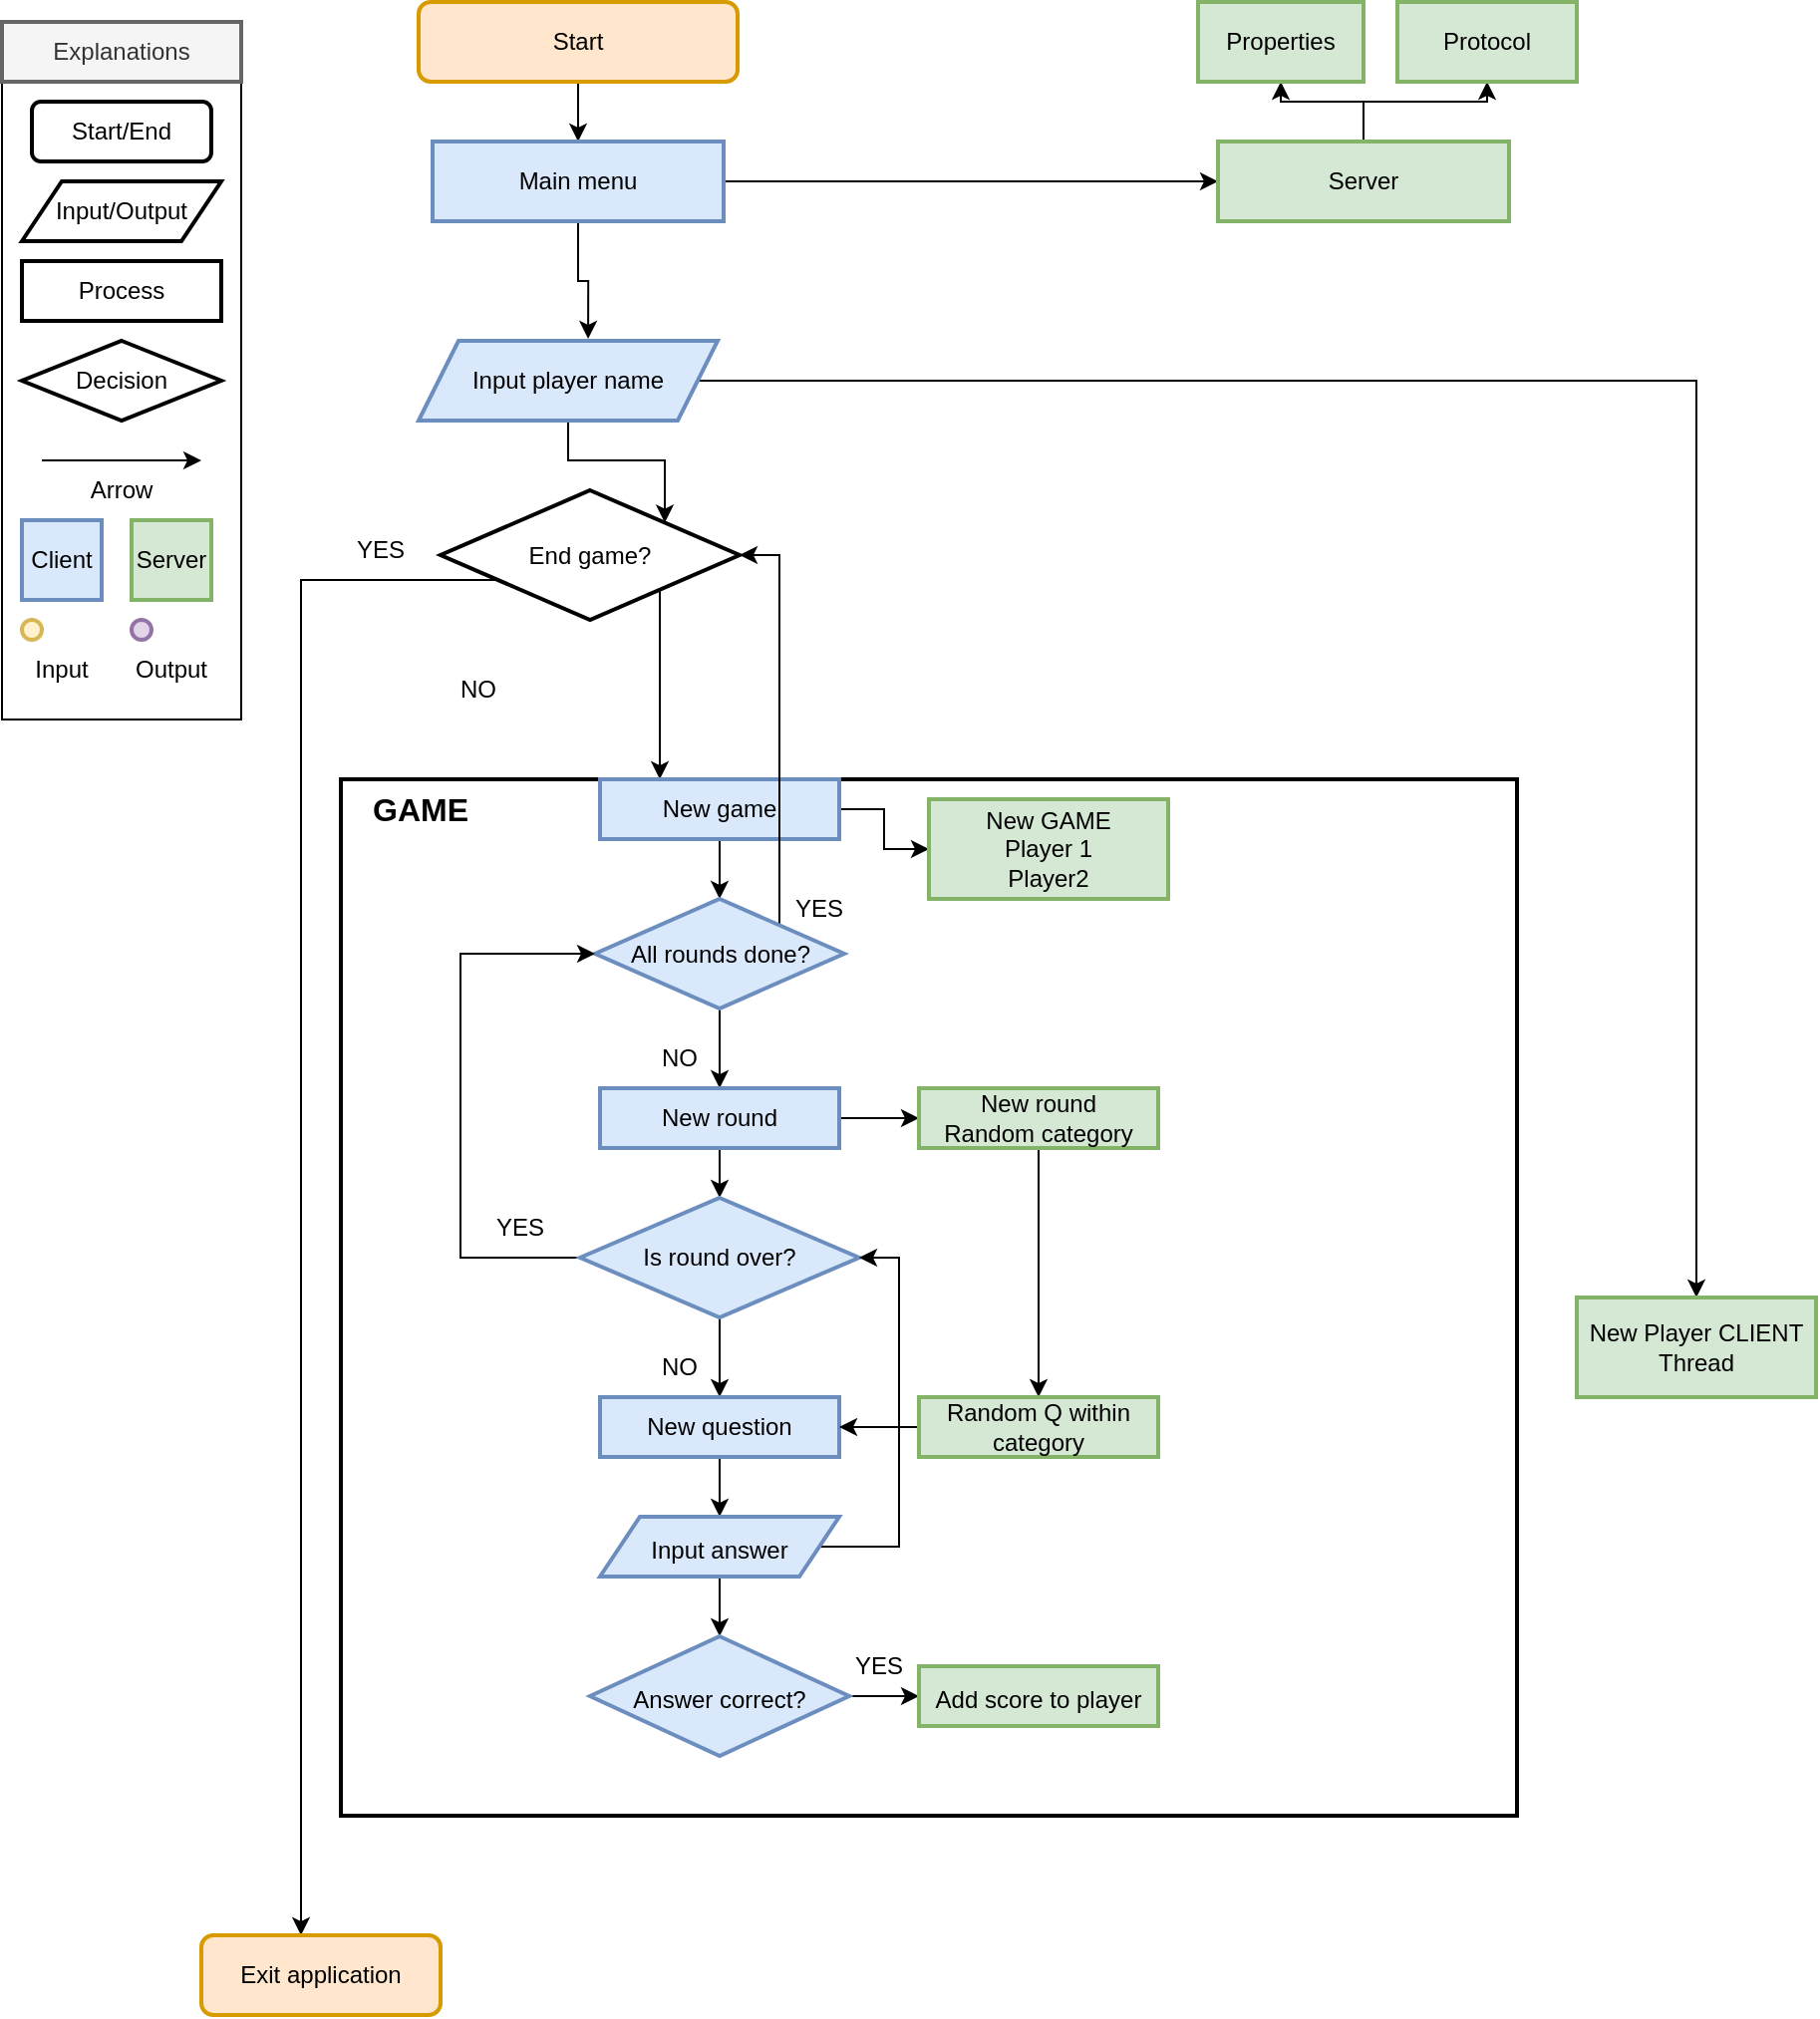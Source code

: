 <mxfile version="20.5.3" type="github">
  <diagram id="C5RBs43oDa-KdzZeNtuy" name="Page-1">
    <mxGraphModel dx="1874" dy="792" grid="1" gridSize="10" guides="1" tooltips="1" connect="1" arrows="1" fold="1" page="1" pageScale="1" pageWidth="827" pageHeight="1169" math="0" shadow="0">
      <root>
        <mxCell id="WIyWlLk6GJQsqaUBKTNV-0" />
        <mxCell id="WIyWlLk6GJQsqaUBKTNV-1" parent="WIyWlLk6GJQsqaUBKTNV-0" />
        <mxCell id="HJvMXNnzA8BKfrCm8imS-1" value="" style="rounded=0;whiteSpace=wrap;html=1;" parent="WIyWlLk6GJQsqaUBKTNV-1" vertex="1">
          <mxGeometry x="20" y="20" width="120" height="350" as="geometry" />
        </mxCell>
        <mxCell id="HJvMXNnzA8BKfrCm8imS-2" value="Explanations" style="text;html=1;strokeColor=#666666;fillColor=#f5f5f5;align=center;verticalAlign=middle;whiteSpace=wrap;rounded=0;strokeWidth=2;fontColor=#333333;" parent="WIyWlLk6GJQsqaUBKTNV-1" vertex="1">
          <mxGeometry x="20" y="20" width="120" height="30" as="geometry" />
        </mxCell>
        <mxCell id="HJvMXNnzA8BKfrCm8imS-3" value="Start/End" style="rounded=1;whiteSpace=wrap;html=1;strokeColor=default;strokeWidth=2;" parent="WIyWlLk6GJQsqaUBKTNV-1" vertex="1">
          <mxGeometry x="35" y="60" width="90" height="30" as="geometry" />
        </mxCell>
        <mxCell id="HJvMXNnzA8BKfrCm8imS-4" value="Input/Output" style="shape=parallelogram;perimeter=parallelogramPerimeter;whiteSpace=wrap;html=1;fixedSize=1;strokeColor=default;strokeWidth=2;" parent="WIyWlLk6GJQsqaUBKTNV-1" vertex="1">
          <mxGeometry x="30" y="100" width="100" height="30" as="geometry" />
        </mxCell>
        <mxCell id="HJvMXNnzA8BKfrCm8imS-5" value="Process" style="rounded=0;whiteSpace=wrap;html=1;strokeColor=default;strokeWidth=2;" parent="WIyWlLk6GJQsqaUBKTNV-1" vertex="1">
          <mxGeometry x="30" y="140" width="100" height="30" as="geometry" />
        </mxCell>
        <mxCell id="HJvMXNnzA8BKfrCm8imS-6" value="Decision" style="rhombus;whiteSpace=wrap;html=1;strokeColor=default;strokeWidth=2;" parent="WIyWlLk6GJQsqaUBKTNV-1" vertex="1">
          <mxGeometry x="30" y="180" width="100" height="40" as="geometry" />
        </mxCell>
        <mxCell id="HJvMXNnzA8BKfrCm8imS-7" value="" style="endArrow=classic;html=1;rounded=0;" parent="WIyWlLk6GJQsqaUBKTNV-1" edge="1">
          <mxGeometry width="50" height="50" relative="1" as="geometry">
            <mxPoint x="40" y="240" as="sourcePoint" />
            <mxPoint x="120" y="240" as="targetPoint" />
          </mxGeometry>
        </mxCell>
        <mxCell id="HJvMXNnzA8BKfrCm8imS-9" value="Arrow" style="text;html=1;strokeColor=none;fillColor=none;align=center;verticalAlign=middle;whiteSpace=wrap;rounded=0;strokeWidth=2;" parent="WIyWlLk6GJQsqaUBKTNV-1" vertex="1">
          <mxGeometry x="50" y="240" width="60" height="30" as="geometry" />
        </mxCell>
        <mxCell id="HJvMXNnzA8BKfrCm8imS-43" style="edgeStyle=orthogonalEdgeStyle;rounded=0;orthogonalLoop=1;jettySize=auto;html=1;entryX=0.5;entryY=0;entryDx=0;entryDy=0;" parent="WIyWlLk6GJQsqaUBKTNV-1" source="HJvMXNnzA8BKfrCm8imS-10" target="HJvMXNnzA8BKfrCm8imS-14" edge="1">
          <mxGeometry relative="1" as="geometry" />
        </mxCell>
        <mxCell id="HJvMXNnzA8BKfrCm8imS-10" value="Start" style="rounded=1;whiteSpace=wrap;html=1;strokeColor=#d79b00;strokeWidth=2;fillColor=#ffe6cc;" parent="WIyWlLk6GJQsqaUBKTNV-1" vertex="1">
          <mxGeometry x="229" y="10" width="160" height="40" as="geometry" />
        </mxCell>
        <mxCell id="HJvMXNnzA8BKfrCm8imS-11" value="Client" style="rounded=0;whiteSpace=wrap;html=1;strokeColor=#6c8ebf;strokeWidth=2;fillColor=#dae8fc;" parent="WIyWlLk6GJQsqaUBKTNV-1" vertex="1">
          <mxGeometry x="30" y="270" width="40" height="40" as="geometry" />
        </mxCell>
        <mxCell id="HJvMXNnzA8BKfrCm8imS-12" value="Server" style="rounded=0;whiteSpace=wrap;html=1;strokeColor=#82b366;strokeWidth=2;fillColor=#d5e8d4;" parent="WIyWlLk6GJQsqaUBKTNV-1" vertex="1">
          <mxGeometry x="85" y="270" width="40" height="40" as="geometry" />
        </mxCell>
        <mxCell id="HJvMXNnzA8BKfrCm8imS-42" style="edgeStyle=orthogonalEdgeStyle;rounded=0;orthogonalLoop=1;jettySize=auto;html=1;entryX=0.567;entryY=-0.025;entryDx=0;entryDy=0;entryPerimeter=0;" parent="WIyWlLk6GJQsqaUBKTNV-1" source="HJvMXNnzA8BKfrCm8imS-14" target="HJvMXNnzA8BKfrCm8imS-15" edge="1">
          <mxGeometry relative="1" as="geometry" />
        </mxCell>
        <mxCell id="HJvMXNnzA8BKfrCm8imS-100" style="edgeStyle=orthogonalEdgeStyle;rounded=0;orthogonalLoop=1;jettySize=auto;html=1;" parent="WIyWlLk6GJQsqaUBKTNV-1" source="HJvMXNnzA8BKfrCm8imS-14" target="HJvMXNnzA8BKfrCm8imS-99" edge="1">
          <mxGeometry relative="1" as="geometry" />
        </mxCell>
        <mxCell id="HJvMXNnzA8BKfrCm8imS-14" value="Main menu" style="rounded=0;whiteSpace=wrap;html=1;strokeColor=#6c8ebf;strokeWidth=2;fillColor=#dae8fc;" parent="WIyWlLk6GJQsqaUBKTNV-1" vertex="1">
          <mxGeometry x="236" y="80" width="146" height="40" as="geometry" />
        </mxCell>
        <mxCell id="HJvMXNnzA8BKfrCm8imS-71" style="edgeStyle=orthogonalEdgeStyle;rounded=0;orthogonalLoop=1;jettySize=auto;html=1;entryX=1;entryY=0;entryDx=0;entryDy=0;" parent="WIyWlLk6GJQsqaUBKTNV-1" source="HJvMXNnzA8BKfrCm8imS-15" target="HJvMXNnzA8BKfrCm8imS-56" edge="1">
          <mxGeometry relative="1" as="geometry" />
        </mxCell>
        <mxCell id="HJvMXNnzA8BKfrCm8imS-153" style="edgeStyle=orthogonalEdgeStyle;rounded=0;orthogonalLoop=1;jettySize=auto;html=1;fontSize=12;entryX=0.5;entryY=0;entryDx=0;entryDy=0;" parent="WIyWlLk6GJQsqaUBKTNV-1" source="HJvMXNnzA8BKfrCm8imS-15" target="HJvMXNnzA8BKfrCm8imS-87" edge="1">
          <mxGeometry relative="1" as="geometry">
            <mxPoint x="720" y="200" as="targetPoint" />
          </mxGeometry>
        </mxCell>
        <mxCell id="HJvMXNnzA8BKfrCm8imS-15" value="Input player name" style="shape=parallelogram;perimeter=parallelogramPerimeter;whiteSpace=wrap;html=1;fixedSize=1;strokeColor=#6c8ebf;strokeWidth=2;fillColor=#dae8fc;" parent="WIyWlLk6GJQsqaUBKTNV-1" vertex="1">
          <mxGeometry x="229" y="180" width="150" height="40" as="geometry" />
        </mxCell>
        <mxCell id="HJvMXNnzA8BKfrCm8imS-16" value="" style="ellipse;whiteSpace=wrap;html=1;aspect=fixed;strokeColor=#d6b656;strokeWidth=2;fillColor=#fff2cc;" parent="WIyWlLk6GJQsqaUBKTNV-1" vertex="1">
          <mxGeometry x="30" y="320" width="10" height="10" as="geometry" />
        </mxCell>
        <mxCell id="HJvMXNnzA8BKfrCm8imS-18" value="" style="ellipse;whiteSpace=wrap;html=1;aspect=fixed;strokeColor=#9673a6;strokeWidth=2;fillColor=#e1d5e7;" parent="WIyWlLk6GJQsqaUBKTNV-1" vertex="1">
          <mxGeometry x="85" y="320" width="10" height="10" as="geometry" />
        </mxCell>
        <mxCell id="HJvMXNnzA8BKfrCm8imS-67" value="" style="edgeStyle=orthogonalEdgeStyle;rounded=0;orthogonalLoop=1;jettySize=auto;html=1;" parent="WIyWlLk6GJQsqaUBKTNV-1" source="HJvMXNnzA8BKfrCm8imS-56" target="HJvMXNnzA8BKfrCm8imS-66" edge="1">
          <mxGeometry relative="1" as="geometry">
            <Array as="points">
              <mxPoint x="170" y="300" />
            </Array>
          </mxGeometry>
        </mxCell>
        <mxCell id="HJvMXNnzA8BKfrCm8imS-84" value="" style="edgeStyle=orthogonalEdgeStyle;rounded=0;orthogonalLoop=1;jettySize=auto;html=1;" parent="WIyWlLk6GJQsqaUBKTNV-1" source="HJvMXNnzA8BKfrCm8imS-56" target="HJvMXNnzA8BKfrCm8imS-83" edge="1">
          <mxGeometry relative="1" as="geometry">
            <Array as="points">
              <mxPoint x="350" y="360" />
              <mxPoint x="350" y="360" />
            </Array>
          </mxGeometry>
        </mxCell>
        <mxCell id="HJvMXNnzA8BKfrCm8imS-56" value="End game?" style="rhombus;whiteSpace=wrap;html=1;strokeWidth=2;" parent="WIyWlLk6GJQsqaUBKTNV-1" vertex="1">
          <mxGeometry x="240" y="255" width="150" height="65" as="geometry" />
        </mxCell>
        <mxCell id="HJvMXNnzA8BKfrCm8imS-66" value="Exit application" style="rounded=1;whiteSpace=wrap;html=1;strokeColor=#d79b00;strokeWidth=2;fillColor=#ffe6cc;" parent="WIyWlLk6GJQsqaUBKTNV-1" vertex="1">
          <mxGeometry x="120" y="980" width="120" height="40" as="geometry" />
        </mxCell>
        <mxCell id="HJvMXNnzA8BKfrCm8imS-68" value="YES" style="text;html=1;strokeColor=none;fillColor=none;align=center;verticalAlign=middle;whiteSpace=wrap;rounded=0;strokeWidth=2;" parent="WIyWlLk6GJQsqaUBKTNV-1" vertex="1">
          <mxGeometry x="180" y="270" width="60" height="30" as="geometry" />
        </mxCell>
        <mxCell id="HJvMXNnzA8BKfrCm8imS-69" value="NO" style="text;html=1;strokeColor=none;fillColor=none;align=center;verticalAlign=middle;whiteSpace=wrap;rounded=0;strokeWidth=2;" parent="WIyWlLk6GJQsqaUBKTNV-1" vertex="1">
          <mxGeometry x="229" y="340" width="60" height="30" as="geometry" />
        </mxCell>
        <mxCell id="HJvMXNnzA8BKfrCm8imS-80" value="Input" style="text;html=1;strokeColor=none;fillColor=none;align=center;verticalAlign=middle;whiteSpace=wrap;rounded=0;strokeWidth=2;" parent="WIyWlLk6GJQsqaUBKTNV-1" vertex="1">
          <mxGeometry x="20" y="330" width="60" height="30" as="geometry" />
        </mxCell>
        <mxCell id="HJvMXNnzA8BKfrCm8imS-81" value="Output" style="text;html=1;strokeColor=none;fillColor=none;align=center;verticalAlign=middle;whiteSpace=wrap;rounded=0;strokeWidth=2;" parent="WIyWlLk6GJQsqaUBKTNV-1" vertex="1">
          <mxGeometry x="75" y="330" width="60" height="30" as="geometry" />
        </mxCell>
        <mxCell id="HJvMXNnzA8BKfrCm8imS-83" value="" style="whiteSpace=wrap;html=1;strokeWidth=2;" parent="WIyWlLk6GJQsqaUBKTNV-1" vertex="1">
          <mxGeometry x="190" y="400" width="590" height="520" as="geometry" />
        </mxCell>
        <mxCell id="HJvMXNnzA8BKfrCm8imS-85" value="&lt;font style=&quot;font-size: 16px;&quot;&gt;&lt;b&gt;GAME&lt;/b&gt;&lt;/font&gt;" style="text;html=1;strokeColor=none;fillColor=none;align=center;verticalAlign=middle;whiteSpace=wrap;rounded=0;strokeWidth=2;" parent="WIyWlLk6GJQsqaUBKTNV-1" vertex="1">
          <mxGeometry x="200" y="400" width="60" height="30" as="geometry" />
        </mxCell>
        <mxCell id="HJvMXNnzA8BKfrCm8imS-90" value="" style="edgeStyle=orthogonalEdgeStyle;rounded=0;orthogonalLoop=1;jettySize=auto;html=1;" parent="WIyWlLk6GJQsqaUBKTNV-1" source="HJvMXNnzA8BKfrCm8imS-86" target="HJvMXNnzA8BKfrCm8imS-89" edge="1">
          <mxGeometry relative="1" as="geometry" />
        </mxCell>
        <mxCell id="HJvMXNnzA8BKfrCm8imS-96" value="" style="edgeStyle=orthogonalEdgeStyle;rounded=0;orthogonalLoop=1;jettySize=auto;html=1;" parent="WIyWlLk6GJQsqaUBKTNV-1" source="HJvMXNnzA8BKfrCm8imS-86" target="HJvMXNnzA8BKfrCm8imS-95" edge="1">
          <mxGeometry relative="1" as="geometry" />
        </mxCell>
        <mxCell id="HJvMXNnzA8BKfrCm8imS-86" value="New game" style="rounded=0;whiteSpace=wrap;html=1;strokeColor=#6c8ebf;strokeWidth=2;fillColor=#dae8fc;" parent="WIyWlLk6GJQsqaUBKTNV-1" vertex="1">
          <mxGeometry x="320" y="400" width="120" height="30" as="geometry" />
        </mxCell>
        <mxCell id="HJvMXNnzA8BKfrCm8imS-87" value="New Player CLIENT&lt;br&gt;Thread" style="whiteSpace=wrap;html=1;fillColor=#d5e8d4;strokeColor=#82b366;strokeWidth=2;" parent="WIyWlLk6GJQsqaUBKTNV-1" vertex="1">
          <mxGeometry x="810" y="660" width="120" height="50" as="geometry" />
        </mxCell>
        <mxCell id="HJvMXNnzA8BKfrCm8imS-93" style="edgeStyle=orthogonalEdgeStyle;rounded=0;orthogonalLoop=1;jettySize=auto;html=1;entryX=1;entryY=0.5;entryDx=0;entryDy=0;" parent="WIyWlLk6GJQsqaUBKTNV-1" source="HJvMXNnzA8BKfrCm8imS-89" target="HJvMXNnzA8BKfrCm8imS-56" edge="1">
          <mxGeometry relative="1" as="geometry">
            <mxPoint x="440" y="290" as="targetPoint" />
            <Array as="points">
              <mxPoint x="410" y="488" />
              <mxPoint x="410" y="288" />
            </Array>
          </mxGeometry>
        </mxCell>
        <mxCell id="HJvMXNnzA8BKfrCm8imS-98" value="" style="edgeStyle=orthogonalEdgeStyle;rounded=0;orthogonalLoop=1;jettySize=auto;html=1;" parent="WIyWlLk6GJQsqaUBKTNV-1" source="HJvMXNnzA8BKfrCm8imS-89" target="HJvMXNnzA8BKfrCm8imS-97" edge="1">
          <mxGeometry relative="1" as="geometry" />
        </mxCell>
        <mxCell id="HJvMXNnzA8BKfrCm8imS-89" value="All rounds done?" style="rhombus;whiteSpace=wrap;html=1;fillColor=#dae8fc;strokeColor=#6c8ebf;rounded=0;strokeWidth=2;" parent="WIyWlLk6GJQsqaUBKTNV-1" vertex="1">
          <mxGeometry x="317.5" y="460" width="125" height="55" as="geometry" />
        </mxCell>
        <mxCell id="HJvMXNnzA8BKfrCm8imS-94" value="YES" style="text;html=1;strokeColor=none;fillColor=none;align=center;verticalAlign=middle;whiteSpace=wrap;rounded=0;strokeWidth=2;" parent="WIyWlLk6GJQsqaUBKTNV-1" vertex="1">
          <mxGeometry x="400" y="450" width="60" height="30" as="geometry" />
        </mxCell>
        <mxCell id="HJvMXNnzA8BKfrCm8imS-95" value="New GAME&lt;br&gt;Player 1&lt;br&gt;Player2" style="whiteSpace=wrap;html=1;fillColor=#d5e8d4;strokeColor=#82b366;rounded=0;strokeWidth=2;" parent="WIyWlLk6GJQsqaUBKTNV-1" vertex="1">
          <mxGeometry x="485" y="410" width="120" height="50" as="geometry" />
        </mxCell>
        <mxCell id="HJvMXNnzA8BKfrCm8imS-109" value="" style="edgeStyle=orthogonalEdgeStyle;rounded=0;orthogonalLoop=1;jettySize=auto;html=1;" parent="WIyWlLk6GJQsqaUBKTNV-1" source="HJvMXNnzA8BKfrCm8imS-97" target="HJvMXNnzA8BKfrCm8imS-108" edge="1">
          <mxGeometry relative="1" as="geometry" />
        </mxCell>
        <mxCell id="HJvMXNnzA8BKfrCm8imS-146" value="" style="edgeStyle=orthogonalEdgeStyle;rounded=0;orthogonalLoop=1;jettySize=auto;html=1;fontSize=12;" parent="WIyWlLk6GJQsqaUBKTNV-1" source="HJvMXNnzA8BKfrCm8imS-97" target="HJvMXNnzA8BKfrCm8imS-145" edge="1">
          <mxGeometry relative="1" as="geometry" />
        </mxCell>
        <mxCell id="HJvMXNnzA8BKfrCm8imS-97" value="New round" style="whiteSpace=wrap;html=1;fillColor=#dae8fc;strokeColor=#6c8ebf;rounded=0;strokeWidth=2;" parent="WIyWlLk6GJQsqaUBKTNV-1" vertex="1">
          <mxGeometry x="320" y="555" width="120" height="30" as="geometry" />
        </mxCell>
        <mxCell id="HJvMXNnzA8BKfrCm8imS-102" style="edgeStyle=orthogonalEdgeStyle;rounded=0;orthogonalLoop=1;jettySize=auto;html=1;" parent="WIyWlLk6GJQsqaUBKTNV-1" source="HJvMXNnzA8BKfrCm8imS-99" target="HJvMXNnzA8BKfrCm8imS-101" edge="1">
          <mxGeometry relative="1" as="geometry" />
        </mxCell>
        <mxCell id="HJvMXNnzA8BKfrCm8imS-105" style="edgeStyle=orthogonalEdgeStyle;rounded=0;orthogonalLoop=1;jettySize=auto;html=1;" parent="WIyWlLk6GJQsqaUBKTNV-1" source="HJvMXNnzA8BKfrCm8imS-99" target="HJvMXNnzA8BKfrCm8imS-104" edge="1">
          <mxGeometry relative="1" as="geometry" />
        </mxCell>
        <mxCell id="HJvMXNnzA8BKfrCm8imS-99" value="Server" style="rounded=0;whiteSpace=wrap;html=1;strokeColor=#82b366;strokeWidth=2;fillColor=#d5e8d4;" parent="WIyWlLk6GJQsqaUBKTNV-1" vertex="1">
          <mxGeometry x="630" y="80" width="146" height="40" as="geometry" />
        </mxCell>
        <mxCell id="HJvMXNnzA8BKfrCm8imS-101" value="Protocol" style="rounded=0;whiteSpace=wrap;html=1;strokeColor=#82b366;strokeWidth=2;fillColor=#d5e8d4;" parent="WIyWlLk6GJQsqaUBKTNV-1" vertex="1">
          <mxGeometry x="720" y="10" width="90" height="40" as="geometry" />
        </mxCell>
        <mxCell id="HJvMXNnzA8BKfrCm8imS-104" value="Properties" style="rounded=0;whiteSpace=wrap;html=1;strokeColor=#82b366;strokeWidth=2;fillColor=#d5e8d4;" parent="WIyWlLk6GJQsqaUBKTNV-1" vertex="1">
          <mxGeometry x="620" y="10" width="83" height="40" as="geometry" />
        </mxCell>
        <mxCell id="HJvMXNnzA8BKfrCm8imS-106" style="edgeStyle=orthogonalEdgeStyle;rounded=0;orthogonalLoop=1;jettySize=auto;html=1;exitX=0.5;exitY=1;exitDx=0;exitDy=0;" parent="WIyWlLk6GJQsqaUBKTNV-1" source="HJvMXNnzA8BKfrCm8imS-97" target="HJvMXNnzA8BKfrCm8imS-97" edge="1">
          <mxGeometry relative="1" as="geometry" />
        </mxCell>
        <mxCell id="HJvMXNnzA8BKfrCm8imS-107" value="NO" style="text;html=1;strokeColor=none;fillColor=none;align=center;verticalAlign=middle;whiteSpace=wrap;rounded=0;strokeWidth=2;" parent="WIyWlLk6GJQsqaUBKTNV-1" vertex="1">
          <mxGeometry x="330" y="525" width="60" height="30" as="geometry" />
        </mxCell>
        <mxCell id="HJvMXNnzA8BKfrCm8imS-118" value="" style="edgeStyle=orthogonalEdgeStyle;rounded=0;orthogonalLoop=1;jettySize=auto;html=1;" parent="WIyWlLk6GJQsqaUBKTNV-1" source="HJvMXNnzA8BKfrCm8imS-108" target="HJvMXNnzA8BKfrCm8imS-117" edge="1">
          <mxGeometry relative="1" as="geometry" />
        </mxCell>
        <mxCell id="HJvMXNnzA8BKfrCm8imS-144" style="edgeStyle=orthogonalEdgeStyle;rounded=0;orthogonalLoop=1;jettySize=auto;html=1;entryX=0;entryY=0.5;entryDx=0;entryDy=0;fontSize=12;" parent="WIyWlLk6GJQsqaUBKTNV-1" source="HJvMXNnzA8BKfrCm8imS-108" target="HJvMXNnzA8BKfrCm8imS-89" edge="1">
          <mxGeometry relative="1" as="geometry">
            <Array as="points">
              <mxPoint x="250" y="640" />
              <mxPoint x="250" y="488" />
            </Array>
          </mxGeometry>
        </mxCell>
        <mxCell id="HJvMXNnzA8BKfrCm8imS-108" value="Is round over?" style="rhombus;whiteSpace=wrap;html=1;fillColor=#dae8fc;strokeColor=#6c8ebf;rounded=0;strokeWidth=2;" parent="WIyWlLk6GJQsqaUBKTNV-1" vertex="1">
          <mxGeometry x="310" y="610" width="140" height="60" as="geometry" />
        </mxCell>
        <mxCell id="HJvMXNnzA8BKfrCm8imS-130" style="edgeStyle=orthogonalEdgeStyle;rounded=0;orthogonalLoop=1;jettySize=auto;html=1;fontSize=12;" parent="WIyWlLk6GJQsqaUBKTNV-1" source="HJvMXNnzA8BKfrCm8imS-117" target="HJvMXNnzA8BKfrCm8imS-129" edge="1">
          <mxGeometry relative="1" as="geometry" />
        </mxCell>
        <mxCell id="HJvMXNnzA8BKfrCm8imS-117" value="New question" style="whiteSpace=wrap;html=1;fillColor=#dae8fc;strokeColor=#6c8ebf;rounded=0;strokeWidth=2;" parent="WIyWlLk6GJQsqaUBKTNV-1" vertex="1">
          <mxGeometry x="320" y="710" width="120" height="30" as="geometry" />
        </mxCell>
        <mxCell id="HJvMXNnzA8BKfrCm8imS-119" value="NO" style="text;html=1;strokeColor=none;fillColor=none;align=center;verticalAlign=middle;whiteSpace=wrap;rounded=0;strokeWidth=2;" parent="WIyWlLk6GJQsqaUBKTNV-1" vertex="1">
          <mxGeometry x="330" y="680" width="60" height="30" as="geometry" />
        </mxCell>
        <mxCell id="HJvMXNnzA8BKfrCm8imS-126" value="YES" style="text;html=1;strokeColor=none;fillColor=none;align=center;verticalAlign=middle;whiteSpace=wrap;rounded=0;strokeWidth=2;" parent="WIyWlLk6GJQsqaUBKTNV-1" vertex="1">
          <mxGeometry x="250" y="610" width="60" height="30" as="geometry" />
        </mxCell>
        <mxCell id="HJvMXNnzA8BKfrCm8imS-134" value="" style="edgeStyle=orthogonalEdgeStyle;rounded=0;orthogonalLoop=1;jettySize=auto;html=1;fontSize=12;" parent="WIyWlLk6GJQsqaUBKTNV-1" source="HJvMXNnzA8BKfrCm8imS-129" target="HJvMXNnzA8BKfrCm8imS-133" edge="1">
          <mxGeometry relative="1" as="geometry" />
        </mxCell>
        <mxCell id="HJvMXNnzA8BKfrCm8imS-143" style="edgeStyle=orthogonalEdgeStyle;rounded=0;orthogonalLoop=1;jettySize=auto;html=1;entryX=1;entryY=0.5;entryDx=0;entryDy=0;fontSize=12;" parent="WIyWlLk6GJQsqaUBKTNV-1" source="HJvMXNnzA8BKfrCm8imS-129" target="HJvMXNnzA8BKfrCm8imS-108" edge="1">
          <mxGeometry relative="1" as="geometry">
            <Array as="points">
              <mxPoint x="470" y="785" />
              <mxPoint x="470" y="640" />
            </Array>
          </mxGeometry>
        </mxCell>
        <mxCell id="HJvMXNnzA8BKfrCm8imS-129" value="&lt;font style=&quot;font-size: 12px;&quot;&gt;Input answer&lt;/font&gt;" style="shape=parallelogram;perimeter=parallelogramPerimeter;whiteSpace=wrap;html=1;fixedSize=1;strokeColor=#6c8ebf;strokeWidth=2;fontSize=16;fillColor=#dae8fc;" parent="WIyWlLk6GJQsqaUBKTNV-1" vertex="1">
          <mxGeometry x="320" y="770" width="120" height="30" as="geometry" />
        </mxCell>
        <mxCell id="HJvMXNnzA8BKfrCm8imS-138" value="" style="edgeStyle=orthogonalEdgeStyle;rounded=0;orthogonalLoop=1;jettySize=auto;html=1;fontSize=12;" parent="WIyWlLk6GJQsqaUBKTNV-1" source="HJvMXNnzA8BKfrCm8imS-133" target="HJvMXNnzA8BKfrCm8imS-137" edge="1">
          <mxGeometry relative="1" as="geometry" />
        </mxCell>
        <mxCell id="HJvMXNnzA8BKfrCm8imS-133" value="&lt;font style=&quot;font-size: 12px;&quot;&gt;Answer correct?&lt;/font&gt;" style="rhombus;whiteSpace=wrap;html=1;fontSize=16;fillColor=#dae8fc;strokeColor=#6c8ebf;strokeWidth=2;" parent="WIyWlLk6GJQsqaUBKTNV-1" vertex="1">
          <mxGeometry x="315" y="830" width="130" height="60" as="geometry" />
        </mxCell>
        <mxCell id="HJvMXNnzA8BKfrCm8imS-137" value="&lt;font style=&quot;font-size: 12px;&quot;&gt;Add score to player&lt;/font&gt;" style="whiteSpace=wrap;html=1;fontSize=16;fillColor=#d5e8d4;strokeColor=#82b366;strokeWidth=2;" parent="WIyWlLk6GJQsqaUBKTNV-1" vertex="1">
          <mxGeometry x="480" y="845" width="120" height="30" as="geometry" />
        </mxCell>
        <mxCell id="HJvMXNnzA8BKfrCm8imS-139" value="YES" style="text;html=1;strokeColor=none;fillColor=none;align=center;verticalAlign=middle;whiteSpace=wrap;rounded=0;strokeWidth=2;" parent="WIyWlLk6GJQsqaUBKTNV-1" vertex="1">
          <mxGeometry x="430" y="830" width="60" height="30" as="geometry" />
        </mxCell>
        <mxCell id="HJvMXNnzA8BKfrCm8imS-149" value="" style="edgeStyle=orthogonalEdgeStyle;rounded=0;orthogonalLoop=1;jettySize=auto;html=1;fontSize=12;" parent="WIyWlLk6GJQsqaUBKTNV-1" source="HJvMXNnzA8BKfrCm8imS-145" target="HJvMXNnzA8BKfrCm8imS-148" edge="1">
          <mxGeometry relative="1" as="geometry" />
        </mxCell>
        <mxCell id="HJvMXNnzA8BKfrCm8imS-145" value="New round&lt;br&gt;Random category" style="whiteSpace=wrap;html=1;fillColor=#d5e8d4;strokeColor=#82b366;rounded=0;strokeWidth=2;" parent="WIyWlLk6GJQsqaUBKTNV-1" vertex="1">
          <mxGeometry x="480" y="555" width="120" height="30" as="geometry" />
        </mxCell>
        <mxCell id="HJvMXNnzA8BKfrCm8imS-150" style="edgeStyle=orthogonalEdgeStyle;rounded=0;orthogonalLoop=1;jettySize=auto;html=1;fontSize=12;" parent="WIyWlLk6GJQsqaUBKTNV-1" source="HJvMXNnzA8BKfrCm8imS-148" target="HJvMXNnzA8BKfrCm8imS-117" edge="1">
          <mxGeometry relative="1" as="geometry" />
        </mxCell>
        <mxCell id="HJvMXNnzA8BKfrCm8imS-148" value="Random Q within&lt;br&gt;category" style="whiteSpace=wrap;html=1;fillColor=#d5e8d4;strokeColor=#82b366;rounded=0;strokeWidth=2;" parent="WIyWlLk6GJQsqaUBKTNV-1" vertex="1">
          <mxGeometry x="480" y="710" width="120" height="30" as="geometry" />
        </mxCell>
      </root>
    </mxGraphModel>
  </diagram>
</mxfile>

